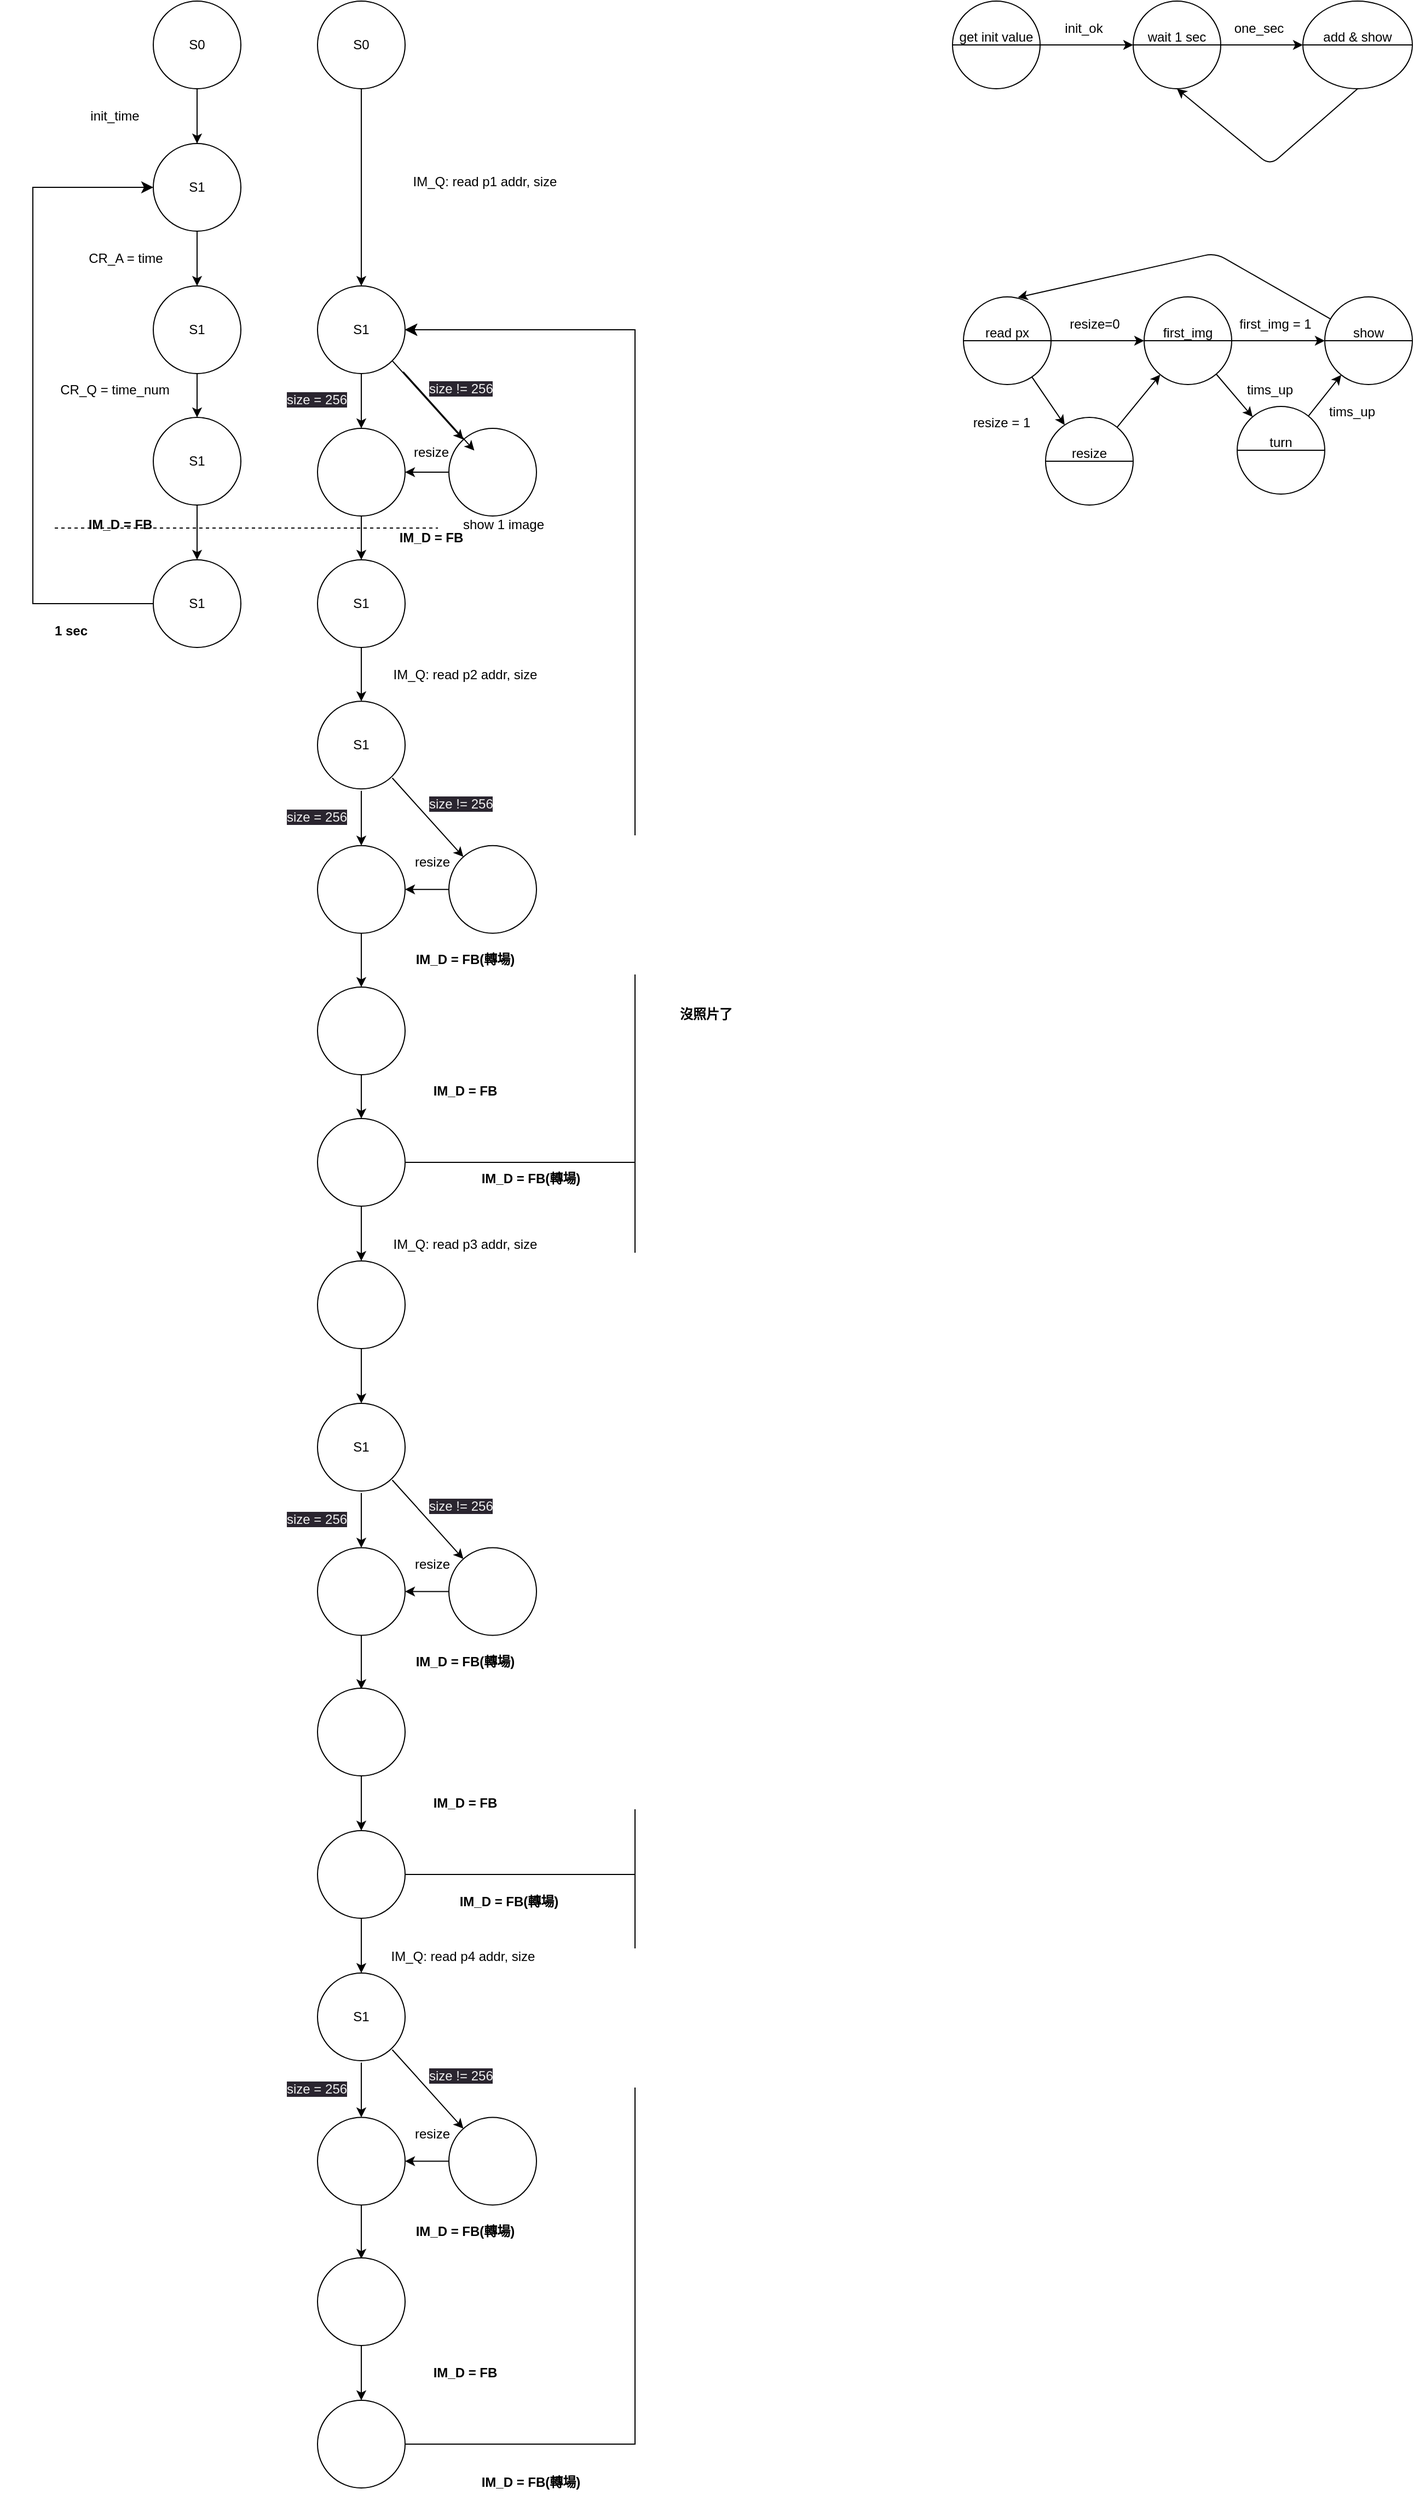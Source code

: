 <mxfile>
    <diagram id="hnw1SlXqg3iLBMmCQ3Hd" name="Page-1">
        <mxGraphModel dx="551" dy="571" grid="1" gridSize="10" guides="1" tooltips="1" connect="1" arrows="1" fold="1" page="1" pageScale="1" pageWidth="850" pageHeight="1100" math="0" shadow="0">
            <root>
                <mxCell id="0"/>
                <mxCell id="1" parent="0"/>
                <mxCell id="4" style="edgeStyle=none;html=1;exitX=0.5;exitY=1;exitDx=0;exitDy=0;" parent="1" source="2" target="3" edge="1">
                    <mxGeometry relative="1" as="geometry"/>
                </mxCell>
                <mxCell id="13" style="edgeStyle=none;html=1;exitX=0.5;exitY=1;exitDx=0;exitDy=0;" parent="1" source="192" target="12" edge="1">
                    <mxGeometry relative="1" as="geometry">
                        <mxPoint x="570" y="220" as="sourcePoint"/>
                    </mxGeometry>
                </mxCell>
                <mxCell id="190" value="" style="edgeStyle=none;html=1;" parent="1" source="2" edge="1">
                    <mxGeometry relative="1" as="geometry">
                        <mxPoint x="420.0" y="280" as="targetPoint"/>
                    </mxGeometry>
                </mxCell>
                <mxCell id="2" value="S0" style="ellipse;whiteSpace=wrap;html=1;aspect=fixed;" parent="1" vertex="1">
                    <mxGeometry x="380" y="120" width="80" height="80" as="geometry"/>
                </mxCell>
                <mxCell id="3" value="S1" style="ellipse;whiteSpace=wrap;html=1;aspect=fixed;" parent="1" vertex="1">
                    <mxGeometry x="380" y="250" width="80" height="80" as="geometry"/>
                </mxCell>
                <mxCell id="5" value="init_time" style="text;html=1;strokeColor=none;fillColor=none;align=center;verticalAlign=middle;whiteSpace=wrap;rounded=0;" parent="1" vertex="1">
                    <mxGeometry x="295" y="210" width="100" height="30" as="geometry"/>
                </mxCell>
                <mxCell id="6" style="edgeStyle=none;html=1;" parent="1" edge="1">
                    <mxGeometry relative="1" as="geometry">
                        <mxPoint x="420" y="330" as="sourcePoint"/>
                        <mxPoint x="420" y="380" as="targetPoint"/>
                    </mxGeometry>
                </mxCell>
                <mxCell id="7" value="CR_A = time" style="text;html=1;strokeColor=none;fillColor=none;align=center;verticalAlign=middle;whiteSpace=wrap;rounded=0;" parent="1" vertex="1">
                    <mxGeometry x="290" y="340" width="130" height="30" as="geometry"/>
                </mxCell>
                <mxCell id="10" style="edgeStyle=none;html=1;" parent="1" source="8" target="9" edge="1">
                    <mxGeometry relative="1" as="geometry"/>
                </mxCell>
                <mxCell id="8" value="S1" style="ellipse;whiteSpace=wrap;html=1;aspect=fixed;" parent="1" vertex="1">
                    <mxGeometry x="380" y="380" width="80" height="80" as="geometry"/>
                </mxCell>
                <mxCell id="217" value="" style="edgeStyle=none;html=1;" parent="1" source="9" target="215" edge="1">
                    <mxGeometry relative="1" as="geometry"/>
                </mxCell>
                <mxCell id="9" value="S1" style="ellipse;whiteSpace=wrap;html=1;aspect=fixed;" parent="1" vertex="1">
                    <mxGeometry x="380" y="500" width="80" height="80" as="geometry"/>
                </mxCell>
                <mxCell id="11" value="CR_Q = time_num" style="text;html=1;strokeColor=none;fillColor=none;align=center;verticalAlign=middle;whiteSpace=wrap;rounded=0;" parent="1" vertex="1">
                    <mxGeometry x="280" y="460" width="130" height="30" as="geometry"/>
                </mxCell>
                <mxCell id="15" style="edgeStyle=none;html=1;entryX=0.5;entryY=0;entryDx=0;entryDy=0;" parent="1" source="12" target="14" edge="1">
                    <mxGeometry relative="1" as="geometry"/>
                </mxCell>
                <mxCell id="27" style="edgeStyle=none;html=1;exitX=1;exitY=1;exitDx=0;exitDy=0;" parent="1" source="12" target="20" edge="1">
                    <mxGeometry relative="1" as="geometry"/>
                </mxCell>
                <mxCell id="12" value="S1" style="ellipse;whiteSpace=wrap;html=1;aspect=fixed;" parent="1" vertex="1">
                    <mxGeometry x="530" y="380" width="80" height="80" as="geometry"/>
                </mxCell>
                <mxCell id="77" value="" style="edgeStyle=none;html=1;" parent="1" source="14" target="75" edge="1">
                    <mxGeometry relative="1" as="geometry"/>
                </mxCell>
                <mxCell id="14" value="" style="ellipse;whiteSpace=wrap;html=1;aspect=fixed;" parent="1" vertex="1">
                    <mxGeometry x="530" y="510" width="80" height="80" as="geometry"/>
                </mxCell>
                <mxCell id="16" value="IM_Q: read p1 addr, size" style="text;html=1;strokeColor=none;fillColor=none;align=center;verticalAlign=middle;whiteSpace=wrap;rounded=0;" parent="1" vertex="1">
                    <mxGeometry x="608" y="270" width="150" height="30" as="geometry"/>
                </mxCell>
                <mxCell id="30" style="edgeStyle=none;html=1;exitX=0;exitY=0.5;exitDx=0;exitDy=0;entryX=1;entryY=0.5;entryDx=0;entryDy=0;" parent="1" source="20" target="14" edge="1">
                    <mxGeometry relative="1" as="geometry"/>
                </mxCell>
                <mxCell id="20" value="" style="ellipse;whiteSpace=wrap;html=1;aspect=fixed;" parent="1" vertex="1">
                    <mxGeometry x="650" y="510" width="80" height="80" as="geometry"/>
                </mxCell>
                <mxCell id="26" value="&lt;span style=&quot;color: rgb(240, 240, 240); font-family: Helvetica; font-size: 12px; font-style: normal; font-variant-ligatures: normal; font-variant-caps: normal; font-weight: 400; letter-spacing: normal; orphans: 2; text-align: center; text-indent: 0px; text-transform: none; widows: 2; word-spacing: 0px; -webkit-text-stroke-width: 0px; background-color: rgb(42, 37, 47); text-decoration-thickness: initial; text-decoration-style: initial; text-decoration-color: initial; float: none; display: inline !important;&quot;&gt;size = 256&lt;/span&gt;" style="text;whiteSpace=wrap;html=1;fillColor=none;" parent="1" vertex="1">
                    <mxGeometry x="500" y="470" width="60" height="30" as="geometry"/>
                </mxCell>
                <mxCell id="28" value="&lt;span style=&quot;color: rgb(240, 240, 240); font-family: Helvetica; font-size: 12px; font-style: normal; font-variant-ligatures: normal; font-variant-caps: normal; font-weight: 400; letter-spacing: normal; orphans: 2; text-align: center; text-indent: 0px; text-transform: none; widows: 2; word-spacing: 0px; -webkit-text-stroke-width: 0px; background-color: rgb(42, 37, 47); text-decoration-thickness: initial; text-decoration-style: initial; text-decoration-color: initial; float: none; display: inline !important;&quot;&gt;size != 256&lt;/span&gt;" style="text;whiteSpace=wrap;html=1;fillColor=none;" parent="1" vertex="1">
                    <mxGeometry x="630" y="460" width="70" height="30" as="geometry"/>
                </mxCell>
                <mxCell id="38" value="" style="endArrow=none;dashed=1;html=1;" parent="1" edge="1">
                    <mxGeometry width="50" height="50" relative="1" as="geometry">
                        <mxPoint x="290" y="601" as="sourcePoint"/>
                        <mxPoint x="640" y="601" as="targetPoint"/>
                    </mxGeometry>
                </mxCell>
                <mxCell id="39" value="show 1 image" style="text;html=1;strokeColor=none;fillColor=none;align=center;verticalAlign=middle;whiteSpace=wrap;rounded=0;" parent="1" vertex="1">
                    <mxGeometry x="610" y="583" width="180" height="30" as="geometry"/>
                </mxCell>
                <mxCell id="44" value="IM_D = FB" style="text;html=1;strokeColor=none;fillColor=none;align=center;verticalAlign=middle;whiteSpace=wrap;rounded=0;fontStyle=1" parent="1" vertex="1">
                    <mxGeometry x="569" y="590" width="130" height="40" as="geometry"/>
                </mxCell>
                <mxCell id="45" value="IM_D = FB" style="text;html=1;strokeColor=none;fillColor=none;align=center;verticalAlign=middle;whiteSpace=wrap;rounded=0;fontStyle=1" parent="1" vertex="1">
                    <mxGeometry x="285" y="583" width="130" height="30" as="geometry"/>
                </mxCell>
                <mxCell id="63" value="S1" style="ellipse;whiteSpace=wrap;html=1;aspect=fixed;" parent="1" vertex="1">
                    <mxGeometry x="530" y="759.14" width="80" height="80" as="geometry"/>
                </mxCell>
                <mxCell id="64" value="IM_Q: read p2 addr, size" style="text;html=1;strokeColor=none;fillColor=none;align=center;verticalAlign=middle;whiteSpace=wrap;rounded=0;" parent="1" vertex="1">
                    <mxGeometry x="590" y="720" width="150" height="30" as="geometry"/>
                </mxCell>
                <mxCell id="65" style="edgeStyle=none;html=1;entryX=0.5;entryY=0;entryDx=0;entryDy=0;" parent="1" target="67" edge="1">
                    <mxGeometry relative="1" as="geometry">
                        <mxPoint x="570.0" y="840.86" as="sourcePoint"/>
                    </mxGeometry>
                </mxCell>
                <mxCell id="66" style="edgeStyle=none;html=1;exitX=1;exitY=1;exitDx=0;exitDy=0;" parent="1" target="69" edge="1">
                    <mxGeometry relative="1" as="geometry">
                        <mxPoint x="598.284" y="829.144" as="sourcePoint"/>
                    </mxGeometry>
                </mxCell>
                <mxCell id="80" value="" style="edgeStyle=none;html=1;" parent="1" source="67" target="78" edge="1">
                    <mxGeometry relative="1" as="geometry"/>
                </mxCell>
                <mxCell id="67" value="" style="ellipse;whiteSpace=wrap;html=1;aspect=fixed;" parent="1" vertex="1">
                    <mxGeometry x="530" y="890.86" width="80" height="80" as="geometry"/>
                </mxCell>
                <mxCell id="68" style="edgeStyle=none;html=1;exitX=0;exitY=0.5;exitDx=0;exitDy=0;entryX=1;entryY=0.5;entryDx=0;entryDy=0;" parent="1" source="69" target="67" edge="1">
                    <mxGeometry relative="1" as="geometry"/>
                </mxCell>
                <mxCell id="69" value="" style="ellipse;whiteSpace=wrap;html=1;aspect=fixed;" parent="1" vertex="1">
                    <mxGeometry x="650" y="890.86" width="80" height="80" as="geometry"/>
                </mxCell>
                <mxCell id="70" value="resize" style="text;html=1;strokeColor=none;fillColor=none;align=center;verticalAlign=middle;whiteSpace=wrap;rounded=0;" parent="1" vertex="1">
                    <mxGeometry x="600" y="890.86" width="70" height="30" as="geometry"/>
                </mxCell>
                <mxCell id="71" value="&lt;span style=&quot;color: rgb(240, 240, 240); font-family: Helvetica; font-size: 12px; font-style: normal; font-variant-ligatures: normal; font-variant-caps: normal; font-weight: 400; letter-spacing: normal; orphans: 2; text-align: center; text-indent: 0px; text-transform: none; widows: 2; word-spacing: 0px; -webkit-text-stroke-width: 0px; background-color: rgb(42, 37, 47); text-decoration-thickness: initial; text-decoration-style: initial; text-decoration-color: initial; float: none; display: inline !important;&quot;&gt;size = 256&lt;/span&gt;" style="text;whiteSpace=wrap;html=1;fillColor=none;" parent="1" vertex="1">
                    <mxGeometry x="500" y="850.86" width="60" height="30" as="geometry"/>
                </mxCell>
                <mxCell id="72" value="&lt;span style=&quot;color: rgb(240, 240, 240); font-family: Helvetica; font-size: 12px; font-style: normal; font-variant-ligatures: normal; font-variant-caps: normal; font-weight: 400; letter-spacing: normal; orphans: 2; text-align: center; text-indent: 0px; text-transform: none; widows: 2; word-spacing: 0px; -webkit-text-stroke-width: 0px; background-color: rgb(42, 37, 47); text-decoration-thickness: initial; text-decoration-style: initial; text-decoration-color: initial; float: none; display: inline !important;&quot;&gt;size != 256&lt;/span&gt;" style="text;whiteSpace=wrap;html=1;fillColor=none;" parent="1" vertex="1">
                    <mxGeometry x="630" y="839.14" width="70" height="30" as="geometry"/>
                </mxCell>
                <mxCell id="76" value="" style="edgeStyle=none;html=1;" parent="1" source="75" target="63" edge="1">
                    <mxGeometry relative="1" as="geometry"/>
                </mxCell>
                <mxCell id="75" value="S1" style="ellipse;whiteSpace=wrap;html=1;aspect=fixed;" parent="1" vertex="1">
                    <mxGeometry x="530" y="630" width="80" height="80" as="geometry"/>
                </mxCell>
                <mxCell id="82" value="" style="edgeStyle=none;html=1;" parent="1" source="78" target="79" edge="1">
                    <mxGeometry relative="1" as="geometry"/>
                </mxCell>
                <mxCell id="78" value="" style="ellipse;whiteSpace=wrap;html=1;aspect=fixed;" parent="1" vertex="1">
                    <mxGeometry x="530" y="1020" width="80" height="80" as="geometry"/>
                </mxCell>
                <mxCell id="92" value="" style="edgeStyle=none;html=1;entryX=0.5;entryY=0;entryDx=0;entryDy=0;" parent="1" source="79" target="90" edge="1">
                    <mxGeometry relative="1" as="geometry"/>
                </mxCell>
                <mxCell id="79" value="" style="ellipse;whiteSpace=wrap;html=1;aspect=fixed;direction=south;" parent="1" vertex="1">
                    <mxGeometry x="530" y="1140" width="80" height="80" as="geometry"/>
                </mxCell>
                <mxCell id="81" value="&lt;span style=&quot;font-weight: 700;&quot;&gt;IM_D = FB(轉場)&lt;/span&gt;" style="text;html=1;strokeColor=none;fillColor=none;align=center;verticalAlign=middle;whiteSpace=wrap;rounded=0;" parent="1" vertex="1">
                    <mxGeometry x="590" y="980" width="150" height="30" as="geometry"/>
                </mxCell>
                <mxCell id="83" value="&lt;span style=&quot;font-weight: 700;&quot;&gt;IM_D = FB&lt;/span&gt;" style="text;html=1;strokeColor=none;fillColor=none;align=center;verticalAlign=middle;whiteSpace=wrap;rounded=0;" parent="1" vertex="1">
                    <mxGeometry x="590" y="1100" width="150" height="30" as="geometry"/>
                </mxCell>
                <mxCell id="88" value="" style="edgeStyle=elbowEdgeStyle;elbow=horizontal;endArrow=classic;html=1;curved=0;rounded=0;endSize=8;startSize=8;entryX=1;entryY=0.5;entryDx=0;entryDy=0;" parent="1" target="12" edge="1">
                    <mxGeometry width="50" height="50" relative="1" as="geometry">
                        <mxPoint x="610" y="1180" as="sourcePoint"/>
                        <mxPoint x="660" y="1130" as="targetPoint"/>
                        <Array as="points">
                            <mxPoint x="820" y="1160"/>
                        </Array>
                    </mxGeometry>
                </mxCell>
                <mxCell id="89" value="&lt;span style=&quot;font-weight: 700;&quot;&gt;沒照片了&lt;/span&gt;" style="text;html=1;strokeColor=none;fillColor=none;align=center;verticalAlign=middle;whiteSpace=wrap;rounded=0;" parent="1" vertex="1">
                    <mxGeometry x="810" y="1030" width="150" height="30" as="geometry"/>
                </mxCell>
                <mxCell id="116" value="" style="edgeStyle=none;html=1;" parent="1" source="90" target="105" edge="1">
                    <mxGeometry relative="1" as="geometry"/>
                </mxCell>
                <mxCell id="90" value="" style="ellipse;whiteSpace=wrap;html=1;aspect=fixed;" parent="1" vertex="1">
                    <mxGeometry x="530" y="1270" width="80" height="80" as="geometry"/>
                </mxCell>
                <mxCell id="91" value="IM_Q: read p3 addr, size" style="text;html=1;strokeColor=none;fillColor=none;align=center;verticalAlign=middle;whiteSpace=wrap;rounded=0;" parent="1" vertex="1">
                    <mxGeometry x="590" y="1240" width="150" height="30" as="geometry"/>
                </mxCell>
                <mxCell id="94" style="edgeStyle=none;html=1;exitX=1;exitY=1;exitDx=0;exitDy=0;" parent="1" edge="1">
                    <mxGeometry relative="1" as="geometry">
                        <mxPoint x="608.284" y="458.284" as="sourcePoint"/>
                        <mxPoint x="673.215" y="530.292" as="targetPoint"/>
                    </mxGeometry>
                </mxCell>
                <mxCell id="96" style="edgeStyle=none;html=1;exitX=0;exitY=0.5;exitDx=0;exitDy=0;entryX=1;entryY=0.5;entryDx=0;entryDy=0;" parent="1" edge="1">
                    <mxGeometry relative="1" as="geometry">
                        <mxPoint x="620.0" y="430" as="targetPoint"/>
                    </mxGeometry>
                </mxCell>
                <mxCell id="98" value="resize" style="text;html=1;strokeColor=none;fillColor=none;align=center;verticalAlign=middle;whiteSpace=wrap;rounded=0;" parent="1" vertex="1">
                    <mxGeometry x="599" y="517" width="70" height="30" as="geometry"/>
                </mxCell>
                <mxCell id="105" value="S1" style="ellipse;whiteSpace=wrap;html=1;aspect=fixed;" parent="1" vertex="1">
                    <mxGeometry x="530" y="1400" width="80" height="80" as="geometry"/>
                </mxCell>
                <mxCell id="106" style="edgeStyle=none;html=1;entryX=0.5;entryY=0;entryDx=0;entryDy=0;" parent="1" target="109" edge="1">
                    <mxGeometry relative="1" as="geometry">
                        <mxPoint x="570.0" y="1481.72" as="sourcePoint"/>
                    </mxGeometry>
                </mxCell>
                <mxCell id="107" style="edgeStyle=none;html=1;exitX=1;exitY=1;exitDx=0;exitDy=0;" parent="1" target="111" edge="1">
                    <mxGeometry relative="1" as="geometry">
                        <mxPoint x="598.284" y="1470.004" as="sourcePoint"/>
                    </mxGeometry>
                </mxCell>
                <mxCell id="108" value="" style="edgeStyle=none;html=1;" parent="1" source="109" edge="1">
                    <mxGeometry relative="1" as="geometry">
                        <mxPoint x="570.0" y="1660.86" as="targetPoint"/>
                    </mxGeometry>
                </mxCell>
                <mxCell id="109" value="" style="ellipse;whiteSpace=wrap;html=1;aspect=fixed;" parent="1" vertex="1">
                    <mxGeometry x="530" y="1531.72" width="80" height="80" as="geometry"/>
                </mxCell>
                <mxCell id="110" style="edgeStyle=none;html=1;exitX=0;exitY=0.5;exitDx=0;exitDy=0;entryX=1;entryY=0.5;entryDx=0;entryDy=0;" parent="1" source="111" target="109" edge="1">
                    <mxGeometry relative="1" as="geometry"/>
                </mxCell>
                <mxCell id="111" value="" style="ellipse;whiteSpace=wrap;html=1;aspect=fixed;" parent="1" vertex="1">
                    <mxGeometry x="650" y="1531.72" width="80" height="80" as="geometry"/>
                </mxCell>
                <mxCell id="112" value="resize" style="text;html=1;strokeColor=none;fillColor=none;align=center;verticalAlign=middle;whiteSpace=wrap;rounded=0;" parent="1" vertex="1">
                    <mxGeometry x="600" y="1531.72" width="70" height="30" as="geometry"/>
                </mxCell>
                <mxCell id="113" value="&lt;span style=&quot;color: rgb(240, 240, 240); font-family: Helvetica; font-size: 12px; font-style: normal; font-variant-ligatures: normal; font-variant-caps: normal; font-weight: 400; letter-spacing: normal; orphans: 2; text-align: center; text-indent: 0px; text-transform: none; widows: 2; word-spacing: 0px; -webkit-text-stroke-width: 0px; background-color: rgb(42, 37, 47); text-decoration-thickness: initial; text-decoration-style: initial; text-decoration-color: initial; float: none; display: inline !important;&quot;&gt;size = 256&lt;/span&gt;" style="text;whiteSpace=wrap;html=1;fillColor=none;" parent="1" vertex="1">
                    <mxGeometry x="500" y="1491.72" width="60" height="30" as="geometry"/>
                </mxCell>
                <mxCell id="114" value="&lt;span style=&quot;color: rgb(240, 240, 240); font-family: Helvetica; font-size: 12px; font-style: normal; font-variant-ligatures: normal; font-variant-caps: normal; font-weight: 400; letter-spacing: normal; orphans: 2; text-align: center; text-indent: 0px; text-transform: none; widows: 2; word-spacing: 0px; -webkit-text-stroke-width: 0px; background-color: rgb(42, 37, 47); text-decoration-thickness: initial; text-decoration-style: initial; text-decoration-color: initial; float: none; display: inline !important;&quot;&gt;size != 256&lt;/span&gt;" style="text;whiteSpace=wrap;html=1;fillColor=none;" parent="1" vertex="1">
                    <mxGeometry x="630" y="1480" width="70" height="30" as="geometry"/>
                </mxCell>
                <mxCell id="115" value="&lt;span style=&quot;font-weight: 700;&quot;&gt;IM_D = FB(轉場)&lt;/span&gt;" style="text;html=1;strokeColor=none;fillColor=none;align=center;verticalAlign=middle;whiteSpace=wrap;rounded=0;" parent="1" vertex="1">
                    <mxGeometry x="590" y="1620.86" width="150" height="30" as="geometry"/>
                </mxCell>
                <mxCell id="120" value="" style="edgeStyle=none;html=1;" parent="1" source="117" target="118" edge="1">
                    <mxGeometry relative="1" as="geometry"/>
                </mxCell>
                <mxCell id="117" value="" style="ellipse;whiteSpace=wrap;html=1;aspect=fixed;" parent="1" vertex="1">
                    <mxGeometry x="530" y="1660" width="80" height="80" as="geometry"/>
                </mxCell>
                <mxCell id="118" value="" style="ellipse;whiteSpace=wrap;html=1;aspect=fixed;direction=south;" parent="1" vertex="1">
                    <mxGeometry x="530" y="1790" width="80" height="80" as="geometry"/>
                </mxCell>
                <mxCell id="119" value="&lt;span style=&quot;font-weight: 700;&quot;&gt;IM_D = FB&lt;/span&gt;" style="text;html=1;strokeColor=none;fillColor=none;align=center;verticalAlign=middle;whiteSpace=wrap;rounded=0;" parent="1" vertex="1">
                    <mxGeometry x="590" y="1750" width="150" height="30" as="geometry"/>
                </mxCell>
                <mxCell id="123" value="" style="edgeStyle=elbowEdgeStyle;elbow=horizontal;endArrow=classic;html=1;curved=0;rounded=0;endSize=8;startSize=8;entryX=1;entryY=0.5;entryDx=0;entryDy=0;" parent="1" target="12" edge="1">
                    <mxGeometry width="50" height="50" relative="1" as="geometry">
                        <mxPoint x="610" y="1830" as="sourcePoint"/>
                        <mxPoint x="660" y="1780" as="targetPoint"/>
                        <Array as="points">
                            <mxPoint x="820" y="1810"/>
                        </Array>
                    </mxGeometry>
                </mxCell>
                <mxCell id="170" value="" style="edgeStyle=none;html=1;" parent="1" target="173" edge="1">
                    <mxGeometry relative="1" as="geometry">
                        <mxPoint x="570" y="1870" as="sourcePoint"/>
                    </mxGeometry>
                </mxCell>
                <mxCell id="172" value="IM_Q: read p4 addr, size" style="text;html=1;strokeColor=none;fillColor=none;align=center;verticalAlign=middle;whiteSpace=wrap;rounded=0;" parent="1" vertex="1">
                    <mxGeometry x="588" y="1890" width="150" height="30" as="geometry"/>
                </mxCell>
                <mxCell id="173" value="S1" style="ellipse;whiteSpace=wrap;html=1;aspect=fixed;" parent="1" vertex="1">
                    <mxGeometry x="530" y="1920" width="80" height="80" as="geometry"/>
                </mxCell>
                <mxCell id="174" style="edgeStyle=none;html=1;entryX=0.5;entryY=0;entryDx=0;entryDy=0;" parent="1" target="177" edge="1">
                    <mxGeometry relative="1" as="geometry">
                        <mxPoint x="570.0" y="2001.72" as="sourcePoint"/>
                    </mxGeometry>
                </mxCell>
                <mxCell id="175" style="edgeStyle=none;html=1;exitX=1;exitY=1;exitDx=0;exitDy=0;" parent="1" target="179" edge="1">
                    <mxGeometry relative="1" as="geometry">
                        <mxPoint x="598.284" y="1990.004" as="sourcePoint"/>
                    </mxGeometry>
                </mxCell>
                <mxCell id="176" value="" style="edgeStyle=none;html=1;" parent="1" source="177" edge="1">
                    <mxGeometry relative="1" as="geometry">
                        <mxPoint x="570.0" y="2180.86" as="targetPoint"/>
                    </mxGeometry>
                </mxCell>
                <mxCell id="177" value="" style="ellipse;whiteSpace=wrap;html=1;aspect=fixed;" parent="1" vertex="1">
                    <mxGeometry x="530" y="2051.72" width="80" height="80" as="geometry"/>
                </mxCell>
                <mxCell id="178" style="edgeStyle=none;html=1;exitX=0;exitY=0.5;exitDx=0;exitDy=0;entryX=1;entryY=0.5;entryDx=0;entryDy=0;" parent="1" source="179" target="177" edge="1">
                    <mxGeometry relative="1" as="geometry"/>
                </mxCell>
                <mxCell id="179" value="" style="ellipse;whiteSpace=wrap;html=1;aspect=fixed;" parent="1" vertex="1">
                    <mxGeometry x="650" y="2051.72" width="80" height="80" as="geometry"/>
                </mxCell>
                <mxCell id="180" value="resize" style="text;html=1;strokeColor=none;fillColor=none;align=center;verticalAlign=middle;whiteSpace=wrap;rounded=0;" parent="1" vertex="1">
                    <mxGeometry x="600" y="2051.72" width="70" height="30" as="geometry"/>
                </mxCell>
                <mxCell id="181" value="&lt;span style=&quot;color: rgb(240, 240, 240); font-family: Helvetica; font-size: 12px; font-style: normal; font-variant-ligatures: normal; font-variant-caps: normal; font-weight: 400; letter-spacing: normal; orphans: 2; text-align: center; text-indent: 0px; text-transform: none; widows: 2; word-spacing: 0px; -webkit-text-stroke-width: 0px; background-color: rgb(42, 37, 47); text-decoration-thickness: initial; text-decoration-style: initial; text-decoration-color: initial; float: none; display: inline !important;&quot;&gt;size = 256&lt;/span&gt;" style="text;whiteSpace=wrap;html=1;fillColor=none;" parent="1" vertex="1">
                    <mxGeometry x="500" y="2011.72" width="60" height="30" as="geometry"/>
                </mxCell>
                <mxCell id="182" value="&lt;span style=&quot;color: rgb(240, 240, 240); font-family: Helvetica; font-size: 12px; font-style: normal; font-variant-ligatures: normal; font-variant-caps: normal; font-weight: 400; letter-spacing: normal; orphans: 2; text-align: center; text-indent: 0px; text-transform: none; widows: 2; word-spacing: 0px; -webkit-text-stroke-width: 0px; background-color: rgb(42, 37, 47); text-decoration-thickness: initial; text-decoration-style: initial; text-decoration-color: initial; float: none; display: inline !important;&quot;&gt;size != 256&lt;/span&gt;" style="text;whiteSpace=wrap;html=1;fillColor=none;" parent="1" vertex="1">
                    <mxGeometry x="630" y="2000" width="70" height="30" as="geometry"/>
                </mxCell>
                <mxCell id="183" value="&lt;span style=&quot;font-weight: 700;&quot;&gt;IM_D = FB(轉場)&lt;/span&gt;" style="text;html=1;strokeColor=none;fillColor=none;align=center;verticalAlign=middle;whiteSpace=wrap;rounded=0;" parent="1" vertex="1">
                    <mxGeometry x="590" y="2140.86" width="150" height="30" as="geometry"/>
                </mxCell>
                <mxCell id="184" value="" style="edgeStyle=none;html=1;" parent="1" source="185" target="186" edge="1">
                    <mxGeometry relative="1" as="geometry"/>
                </mxCell>
                <mxCell id="185" value="" style="ellipse;whiteSpace=wrap;html=1;aspect=fixed;" parent="1" vertex="1">
                    <mxGeometry x="530" y="2180" width="80" height="80" as="geometry"/>
                </mxCell>
                <mxCell id="186" value="" style="ellipse;whiteSpace=wrap;html=1;aspect=fixed;direction=south;" parent="1" vertex="1">
                    <mxGeometry x="530" y="2310" width="80" height="80" as="geometry"/>
                </mxCell>
                <mxCell id="187" value="&lt;span style=&quot;font-weight: 700;&quot;&gt;IM_D = FB&lt;/span&gt;" style="text;html=1;strokeColor=none;fillColor=none;align=center;verticalAlign=middle;whiteSpace=wrap;rounded=0;" parent="1" vertex="1">
                    <mxGeometry x="590" y="2270" width="150" height="30" as="geometry"/>
                </mxCell>
                <mxCell id="192" value="S0" style="ellipse;whiteSpace=wrap;html=1;aspect=fixed;" parent="1" vertex="1">
                    <mxGeometry x="530" y="120" width="80" height="80" as="geometry"/>
                </mxCell>
                <mxCell id="214" value="" style="edgeStyle=elbowEdgeStyle;elbow=vertical;endArrow=classic;html=1;curved=0;rounded=0;endSize=8;startSize=8;entryX=0;entryY=0.5;entryDx=0;entryDy=0;exitX=0;exitY=0.5;exitDx=0;exitDy=0;startArrow=none;" parent="1" source="215" target="3" edge="1">
                    <mxGeometry width="50" height="50" relative="1" as="geometry">
                        <mxPoint x="120" y="600" as="sourcePoint"/>
                        <mxPoint x="330" y="330" as="targetPoint"/>
                        <Array as="points">
                            <mxPoint x="270" y="480"/>
                        </Array>
                    </mxGeometry>
                </mxCell>
                <mxCell id="215" value="S1" style="ellipse;whiteSpace=wrap;html=1;aspect=fixed;" parent="1" vertex="1">
                    <mxGeometry x="380" y="630" width="80" height="80" as="geometry"/>
                </mxCell>
                <mxCell id="218" value="1 sec" style="text;html=1;strokeColor=none;fillColor=none;align=center;verticalAlign=middle;whiteSpace=wrap;rounded=0;fontStyle=1" parent="1" vertex="1">
                    <mxGeometry x="240" y="680" width="130" height="30" as="geometry"/>
                </mxCell>
                <mxCell id="220" value="" style="edgeStyle=elbowEdgeStyle;elbow=horizontal;endArrow=classic;html=1;curved=0;rounded=0;endSize=8;startSize=8;exitX=0.5;exitY=0;exitDx=0;exitDy=0;entryX=1;entryY=0.5;entryDx=0;entryDy=0;" parent="1" source="186" target="12" edge="1">
                    <mxGeometry width="50" height="50" relative="1" as="geometry">
                        <mxPoint x="620.0" y="1840" as="sourcePoint"/>
                        <mxPoint x="620" y="420" as="targetPoint"/>
                        <Array as="points">
                            <mxPoint x="820" y="1390"/>
                        </Array>
                    </mxGeometry>
                </mxCell>
                <mxCell id="221" value="&lt;span style=&quot;font-weight: 700;&quot;&gt;IM_D = FB(轉場)&lt;/span&gt;" style="text;html=1;strokeColor=none;fillColor=none;align=center;verticalAlign=middle;whiteSpace=wrap;rounded=0;" parent="1" vertex="1">
                    <mxGeometry x="650" y="1180" width="150" height="30" as="geometry"/>
                </mxCell>
                <mxCell id="222" value="&lt;span style=&quot;font-weight: 700;&quot;&gt;IM_D = FB(轉場)&lt;/span&gt;" style="text;html=1;strokeColor=none;fillColor=none;align=center;verticalAlign=middle;whiteSpace=wrap;rounded=0;" parent="1" vertex="1">
                    <mxGeometry x="630" y="1840" width="150" height="30" as="geometry"/>
                </mxCell>
                <mxCell id="223" value="&lt;span style=&quot;font-weight: 700;&quot;&gt;IM_D = FB(轉場)&lt;/span&gt;" style="text;html=1;strokeColor=none;fillColor=none;align=center;verticalAlign=middle;whiteSpace=wrap;rounded=0;" parent="1" vertex="1">
                    <mxGeometry x="650" y="2370" width="150" height="30" as="geometry"/>
                </mxCell>
                <mxCell id="226" style="edgeStyle=none;html=1;entryX=0;entryY=0.5;entryDx=0;entryDy=0;" parent="1" source="225" target="234" edge="1">
                    <mxGeometry relative="1" as="geometry">
                        <mxPoint x="1280" y="160" as="targetPoint"/>
                    </mxGeometry>
                </mxCell>
                <mxCell id="225" value="get init value&lt;br&gt;&amp;nbsp;&amp;nbsp;&lt;br&gt;" style="shape=lineEllipse;perimeter=ellipsePerimeter;whiteSpace=wrap;html=1;backgroundOutline=1;" parent="1" vertex="1">
                    <mxGeometry x="1110" y="120" width="80" height="80" as="geometry"/>
                </mxCell>
                <mxCell id="232" value="" style="edgeStyle=none;html=1;" parent="1" edge="1">
                    <mxGeometry relative="1" as="geometry">
                        <mxPoint x="1350" y="160" as="sourcePoint"/>
                        <mxPoint x="1430.0" y="160" as="targetPoint"/>
                    </mxGeometry>
                </mxCell>
                <mxCell id="235" style="edgeStyle=none;html=1;entryX=0.5;entryY=1;entryDx=0;entryDy=0;exitX=0.5;exitY=1;exitDx=0;exitDy=0;" edge="1" parent="1" source="227" target="234">
                    <mxGeometry relative="1" as="geometry">
                        <Array as="points">
                            <mxPoint x="1400" y="270"/>
                        </Array>
                    </mxGeometry>
                </mxCell>
                <mxCell id="227" value="add &amp;amp; show&lt;br&gt;&lt;br&gt;" style="shape=lineEllipse;perimeter=ellipsePerimeter;whiteSpace=wrap;html=1;backgroundOutline=1;" parent="1" vertex="1">
                    <mxGeometry x="1430" y="120" width="100" height="80" as="geometry"/>
                </mxCell>
                <mxCell id="231" value="init_ok" style="text;html=1;strokeColor=none;fillColor=none;align=center;verticalAlign=middle;whiteSpace=wrap;rounded=0;" parent="1" vertex="1">
                    <mxGeometry x="1200" y="130" width="60" height="30" as="geometry"/>
                </mxCell>
                <mxCell id="233" value="one_sec" style="text;html=1;strokeColor=none;fillColor=none;align=center;verticalAlign=middle;whiteSpace=wrap;rounded=0;" parent="1" vertex="1">
                    <mxGeometry x="1360" y="130" width="60" height="30" as="geometry"/>
                </mxCell>
                <mxCell id="234" value="wait 1 sec&lt;br&gt;&amp;nbsp;&amp;nbsp;" style="shape=lineEllipse;perimeter=ellipsePerimeter;whiteSpace=wrap;html=1;backgroundOutline=1;" parent="1" vertex="1">
                    <mxGeometry x="1275" y="120" width="80" height="80" as="geometry"/>
                </mxCell>
                <mxCell id="281" value="" style="edgeStyle=none;html=1;" edge="1" parent="1" source="279" target="280">
                    <mxGeometry relative="1" as="geometry"/>
                </mxCell>
                <mxCell id="286" style="edgeStyle=none;html=1;" edge="1" parent="1" source="279" target="285">
                    <mxGeometry relative="1" as="geometry"/>
                </mxCell>
                <mxCell id="279" value="read px&lt;br&gt;&amp;nbsp;&amp;nbsp;" style="shape=lineEllipse;perimeter=ellipsePerimeter;whiteSpace=wrap;html=1;backgroundOutline=1;" vertex="1" parent="1">
                    <mxGeometry x="1120" y="390" width="80" height="80" as="geometry"/>
                </mxCell>
                <mxCell id="284" value="" style="edgeStyle=none;html=1;" edge="1" parent="1" source="280" target="283">
                    <mxGeometry relative="1" as="geometry"/>
                </mxCell>
                <mxCell id="295" style="edgeStyle=none;html=1;" edge="1" parent="1" source="280" target="294">
                    <mxGeometry relative="1" as="geometry"/>
                </mxCell>
                <mxCell id="280" value="first_img&lt;br&gt;&amp;nbsp;&amp;nbsp;" style="shape=lineEllipse;perimeter=ellipsePerimeter;whiteSpace=wrap;html=1;backgroundOutline=1;" vertex="1" parent="1">
                    <mxGeometry x="1285" y="390" width="80" height="80" as="geometry"/>
                </mxCell>
                <mxCell id="282" value="first_img = 1" style="text;html=1;strokeColor=none;fillColor=none;align=center;verticalAlign=middle;whiteSpace=wrap;rounded=0;" vertex="1" parent="1">
                    <mxGeometry x="1370" y="400" width="70" height="30" as="geometry"/>
                </mxCell>
                <mxCell id="292" style="edgeStyle=none;html=1;entryX=0.621;entryY=0.006;entryDx=0;entryDy=0;entryPerimeter=0;" edge="1" parent="1" source="283" target="279">
                    <mxGeometry relative="1" as="geometry">
                        <Array as="points">
                            <mxPoint x="1350" y="350"/>
                        </Array>
                    </mxGeometry>
                </mxCell>
                <mxCell id="283" value="show&lt;br&gt;&amp;nbsp;&amp;nbsp;" style="shape=lineEllipse;perimeter=ellipsePerimeter;whiteSpace=wrap;html=1;backgroundOutline=1;" vertex="1" parent="1">
                    <mxGeometry x="1450" y="390" width="80" height="80" as="geometry"/>
                </mxCell>
                <mxCell id="287" style="edgeStyle=none;html=1;" edge="1" parent="1" source="285" target="280">
                    <mxGeometry relative="1" as="geometry"/>
                </mxCell>
                <mxCell id="285" value="resize&lt;br&gt;&amp;nbsp;&amp;nbsp;" style="shape=lineEllipse;perimeter=ellipsePerimeter;whiteSpace=wrap;html=1;backgroundOutline=1;" vertex="1" parent="1">
                    <mxGeometry x="1195" y="500" width="80" height="80" as="geometry"/>
                </mxCell>
                <mxCell id="288" value="resize=0" style="text;html=1;strokeColor=none;fillColor=none;align=center;verticalAlign=middle;whiteSpace=wrap;rounded=0;" vertex="1" parent="1">
                    <mxGeometry x="1210" y="400" width="60" height="30" as="geometry"/>
                </mxCell>
                <mxCell id="289" value="resize = 1" style="text;html=1;strokeColor=none;fillColor=none;align=center;verticalAlign=middle;whiteSpace=wrap;rounded=0;" vertex="1" parent="1">
                    <mxGeometry x="1125" y="490" width="60" height="30" as="geometry"/>
                </mxCell>
                <mxCell id="297" style="edgeStyle=none;html=1;" edge="1" parent="1" source="294" target="283">
                    <mxGeometry relative="1" as="geometry"/>
                </mxCell>
                <mxCell id="294" value="turn&lt;br&gt;&amp;nbsp;&amp;nbsp;" style="shape=lineEllipse;perimeter=ellipsePerimeter;whiteSpace=wrap;html=1;backgroundOutline=1;" vertex="1" parent="1">
                    <mxGeometry x="1370" y="490" width="80" height="80" as="geometry"/>
                </mxCell>
                <mxCell id="296" value="tims_up" style="text;html=1;strokeColor=none;fillColor=none;align=center;verticalAlign=middle;whiteSpace=wrap;rounded=0;" vertex="1" parent="1">
                    <mxGeometry x="1365" y="460" width="70" height="30" as="geometry"/>
                </mxCell>
                <mxCell id="298" value="tims_up" style="text;html=1;strokeColor=none;fillColor=none;align=center;verticalAlign=middle;whiteSpace=wrap;rounded=0;" vertex="1" parent="1">
                    <mxGeometry x="1440" y="480" width="70" height="30" as="geometry"/>
                </mxCell>
            </root>
        </mxGraphModel>
    </diagram>
</mxfile>